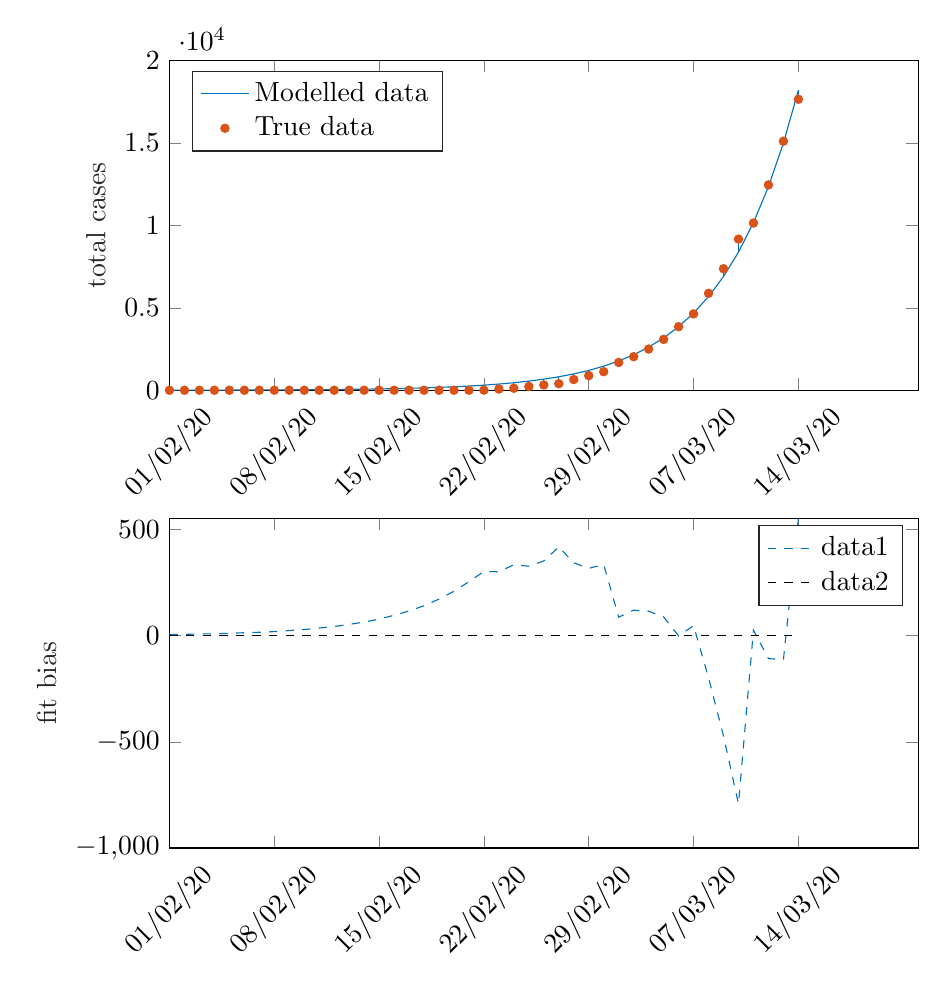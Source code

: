 % This file was created by matlab2tikz.
%
\definecolor{mycolor1}{rgb}{0.0,0.447,0.741}%
\definecolor{mycolor2}{rgb}{0.85,0.325,0.098}%
%
\begin{tikzpicture}

\begin{axis}[%
width=9.509cm,
height=4.186cm,
at={(0cm,5.814cm)},
scale only axis,
xmin=0,
xmax=50,
xtick={0,7,14,21,28,35,42},
xticklabels={{01/02/20},{08/02/20},{15/02/20},{22/02/20},{29/02/20},{07/03/20},{14/03/20}},
xticklabel style={rotate=45},
ymin=0,
ymax=20000,
ylabel style={font=\color{white!15!black}},
ylabel={total cases},
axis background/.style={fill=white},
legend style={at={(0.03,0.97)}, anchor=north west, legend cell align=left, align=left, draw=white!15!black}
]
\addplot [color=mycolor1]
  table[row sep=crcr]{%
0	5\\
1	6\\
2	8\\
3	9\\
4	11\\
7	20\\
9	30\\
11	44\\
12	54\\
13	65\\
14	79\\
15	97\\
16	117\\
17	142\\
18	173\\
19	210\\
20	255\\
21	309\\
22	375\\
23	456\\
24	554\\
25	672\\
26	816\\
27	991\\
28	1203\\
29	1461\\
30	1774\\
31	2154\\
32	2615\\
33	3175\\
34	3855\\
35	4681\\
36	5683\\
37	6900\\
38	8378\\
39	10173\\
40	12352\\
41	14998\\
42	18210\\
};
\addlegendentry{Modelled data}

\addplot[only marks, mark=*, mark options={}, mark size=1.5pt, color=mycolor2, fill=mycolor2] table[row sep=crcr]{%
x	y\\
0	0\\
1	0\\
2	0\\
3	0\\
4	0\\
5	0\\
6	1\\
7	1\\
8	1\\
9	1\\
10	1\\
11	1\\
12	1\\
13	1\\
14	1\\
15	1\\
16	1\\
17	1\\
18	1\\
19	1\\
20	1\\
21	7\\
22	74\\
23	122\\
24	227\\
25	320\\
26	398\\
27	648\\
28	886\\
29	1126\\
30	1687\\
31	2034\\
32	2500\\
33	3087\\
34	3856\\
35	4634\\
36	5881\\
37	7373\\
38	9170\\
39	10147\\
40	12460\\
41	15111\\
42	17658\\
};
\addlegendentry{True data}

\addplot [color=mycolor1, forget plot]
  table[row sep=crcr]{%
0	0\\
0	5\\
};
\addplot [color=mycolor1, forget plot]
  table[row sep=crcr]{%
1	0\\
1	6\\
};
\addplot [color=mycolor1, forget plot]
  table[row sep=crcr]{%
2	0\\
2	8\\
};
\addplot [color=mycolor1, forget plot]
  table[row sep=crcr]{%
3	0\\
3	9\\
};
\addplot [color=mycolor1, forget plot]
  table[row sep=crcr]{%
4	0\\
4	11\\
};
\addplot [color=mycolor1, forget plot]
  table[row sep=crcr]{%
5	0\\
5	14\\
};
\addplot [color=mycolor1, forget plot]
  table[row sep=crcr]{%
6	1\\
6	17\\
};
\addplot [color=mycolor1, forget plot]
  table[row sep=crcr]{%
7	1\\
7	20\\
};
\addplot [color=mycolor1, forget plot]
  table[row sep=crcr]{%
8	1\\
8	25\\
};
\addplot [color=mycolor1, forget plot]
  table[row sep=crcr]{%
9	1\\
9	30\\
};
\addplot [color=mycolor1, forget plot]
  table[row sep=crcr]{%
10	1\\
10	37\\
};
\addplot [color=mycolor1, forget plot]
  table[row sep=crcr]{%
11	1\\
11	44\\
};
\addplot [color=mycolor1, forget plot]
  table[row sep=crcr]{%
12	1\\
12	54\\
};
\addplot [color=mycolor1, forget plot]
  table[row sep=crcr]{%
13	1\\
13	65\\
};
\addplot [color=mycolor1, forget plot]
  table[row sep=crcr]{%
14	1\\
14	79\\
};
\addplot [color=mycolor1, forget plot]
  table[row sep=crcr]{%
15	1\\
15	97\\
};
\addplot [color=mycolor1, forget plot]
  table[row sep=crcr]{%
16	1\\
16	117\\
};
\addplot [color=mycolor1, forget plot]
  table[row sep=crcr]{%
17	1\\
17	142\\
};
\addplot [color=mycolor1, forget plot]
  table[row sep=crcr]{%
18	1\\
18	173\\
};
\addplot [color=mycolor1, forget plot]
  table[row sep=crcr]{%
19	1\\
19	210\\
};
\addplot [color=mycolor1, forget plot]
  table[row sep=crcr]{%
20	1\\
20	255\\
};
\addplot [color=mycolor1, forget plot]
  table[row sep=crcr]{%
21	7\\
21	309\\
};
\addplot [color=mycolor1, forget plot]
  table[row sep=crcr]{%
22	74\\
22	375\\
};
\addplot [color=mycolor1, forget plot]
  table[row sep=crcr]{%
23	122\\
23	456\\
};
\addplot [color=mycolor1, forget plot]
  table[row sep=crcr]{%
24	227\\
24	554\\
};
\addplot [color=mycolor1, forget plot]
  table[row sep=crcr]{%
25	320\\
25	672\\
};
\addplot [color=mycolor1, forget plot]
  table[row sep=crcr]{%
26	398\\
26	816\\
};
\addplot [color=mycolor1, forget plot]
  table[row sep=crcr]{%
27	648\\
27	991\\
};
\addplot [color=mycolor1, forget plot]
  table[row sep=crcr]{%
28	886\\
28	1203\\
};
\addplot [color=mycolor1, forget plot]
  table[row sep=crcr]{%
29	1126\\
29	1461\\
};
\addplot [color=mycolor1, forget plot]
  table[row sep=crcr]{%
30	1687\\
30	1774\\
};
\addplot [color=mycolor1, forget plot]
  table[row sep=crcr]{%
31	2034\\
31	2154\\
};
\addplot [color=mycolor1, forget plot]
  table[row sep=crcr]{%
32	2500\\
32	2615\\
};
\addplot [color=mycolor1, forget plot]
  table[row sep=crcr]{%
33	3087\\
33	3175\\
};
\addplot [color=mycolor1, forget plot]
  table[row sep=crcr]{%
34	3856\\
34	3855\\
};
\addplot [color=mycolor1, forget plot]
  table[row sep=crcr]{%
35	4634\\
35	4681\\
};
\addplot [color=mycolor1, forget plot]
  table[row sep=crcr]{%
36	5881\\
36	5683\\
};
\addplot [color=mycolor1, forget plot]
  table[row sep=crcr]{%
37	7373\\
37	6900\\
};
\addplot [color=mycolor1, forget plot]
  table[row sep=crcr]{%
38	9170\\
38	8378\\
};
\addplot [color=mycolor1, forget plot]
  table[row sep=crcr]{%
39	10147\\
39	10173\\
};
\addplot [color=mycolor1, forget plot]
  table[row sep=crcr]{%
40	12460\\
40	12352\\
};
\addplot [color=mycolor1, forget plot]
  table[row sep=crcr]{%
41	15111\\
41	14998\\
};
\addplot [color=mycolor1, forget plot]
  table[row sep=crcr]{%
42	17658\\
42	18210\\
};
\end{axis}

\begin{axis}[%
width=9.509cm,
height=4.186cm,
at={(0cm,0cm)},
scale only axis,
xmin=0,
xmax=50,
xtick={0,7,14,21,28,35,42},
xticklabels={{01/02/20},{08/02/20},{15/02/20},{22/02/20},{29/02/20},{07/03/20},{14/03/20}},
xticklabel style={rotate=45},
ymin=-1000,
ymax=552,
ylabel style={font=\color{white!15!black}},
ylabel={fit bias},
axis background/.style={fill=white},
legend style={legend cell align=left, align=left, draw=white!15!black}
]
\addplot [color=mycolor1, dashed]
  table[row sep=crcr]{%
0	5\\
1	6\\
2	8\\
3	9\\
4	11\\
5	14\\
6	16\\
7	19\\
9	29\\
11	43\\
12	53\\
13	64\\
14	78\\
15	96\\
16	116\\
17	141\\
18	172\\
19	209\\
20	254\\
21	302\\
22	301\\
23	334\\
24	327\\
25	352\\
26	418\\
27	343\\
28	317\\
29	335\\
30	87\\
31	120\\
32	115\\
33	88\\
34	-1\\
35	47\\
36	-198\\
37	-473\\
38	-792\\
39	26\\
40	-108\\
41	-113\\
42	552\\
};
\addlegendentry{data1}

\addplot [color=black, dashed]
  table[row sep=crcr]{%
0	0\\
42	0\\
};
\addlegendentry{data2}

\end{axis}
\end{tikzpicture}%